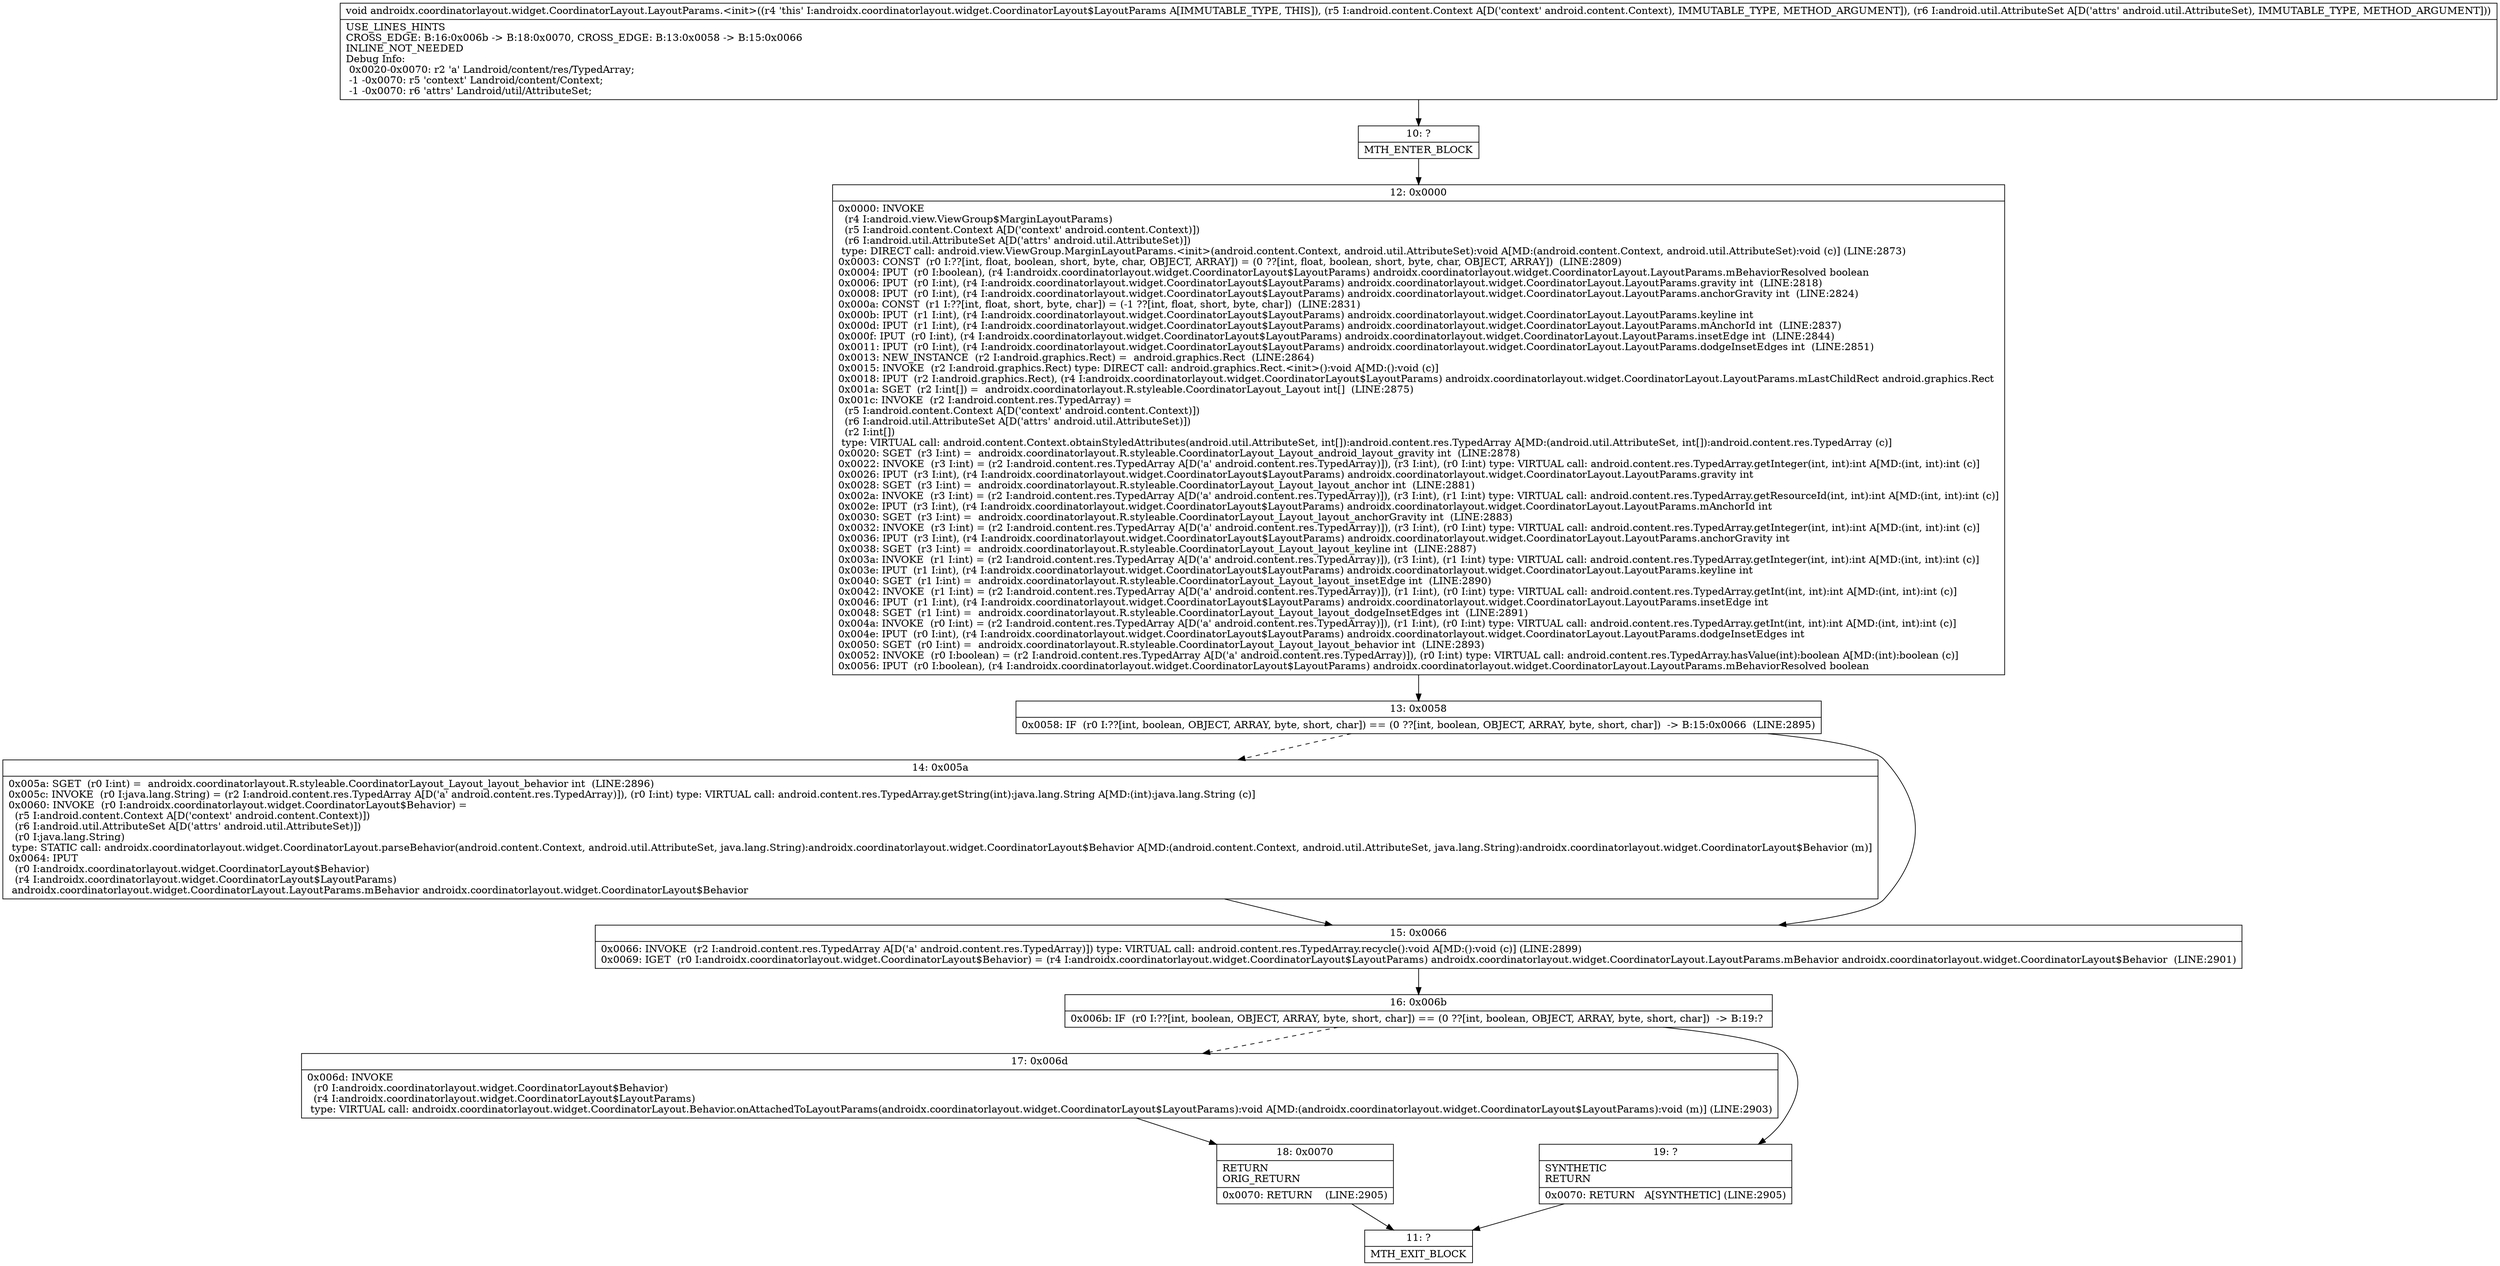 digraph "CFG forandroidx.coordinatorlayout.widget.CoordinatorLayout.LayoutParams.\<init\>(Landroid\/content\/Context;Landroid\/util\/AttributeSet;)V" {
Node_10 [shape=record,label="{10\:\ ?|MTH_ENTER_BLOCK\l}"];
Node_12 [shape=record,label="{12\:\ 0x0000|0x0000: INVOKE  \l  (r4 I:android.view.ViewGroup$MarginLayoutParams)\l  (r5 I:android.content.Context A[D('context' android.content.Context)])\l  (r6 I:android.util.AttributeSet A[D('attrs' android.util.AttributeSet)])\l type: DIRECT call: android.view.ViewGroup.MarginLayoutParams.\<init\>(android.content.Context, android.util.AttributeSet):void A[MD:(android.content.Context, android.util.AttributeSet):void (c)] (LINE:2873)\l0x0003: CONST  (r0 I:??[int, float, boolean, short, byte, char, OBJECT, ARRAY]) = (0 ??[int, float, boolean, short, byte, char, OBJECT, ARRAY])  (LINE:2809)\l0x0004: IPUT  (r0 I:boolean), (r4 I:androidx.coordinatorlayout.widget.CoordinatorLayout$LayoutParams) androidx.coordinatorlayout.widget.CoordinatorLayout.LayoutParams.mBehaviorResolved boolean \l0x0006: IPUT  (r0 I:int), (r4 I:androidx.coordinatorlayout.widget.CoordinatorLayout$LayoutParams) androidx.coordinatorlayout.widget.CoordinatorLayout.LayoutParams.gravity int  (LINE:2818)\l0x0008: IPUT  (r0 I:int), (r4 I:androidx.coordinatorlayout.widget.CoordinatorLayout$LayoutParams) androidx.coordinatorlayout.widget.CoordinatorLayout.LayoutParams.anchorGravity int  (LINE:2824)\l0x000a: CONST  (r1 I:??[int, float, short, byte, char]) = (\-1 ??[int, float, short, byte, char])  (LINE:2831)\l0x000b: IPUT  (r1 I:int), (r4 I:androidx.coordinatorlayout.widget.CoordinatorLayout$LayoutParams) androidx.coordinatorlayout.widget.CoordinatorLayout.LayoutParams.keyline int \l0x000d: IPUT  (r1 I:int), (r4 I:androidx.coordinatorlayout.widget.CoordinatorLayout$LayoutParams) androidx.coordinatorlayout.widget.CoordinatorLayout.LayoutParams.mAnchorId int  (LINE:2837)\l0x000f: IPUT  (r0 I:int), (r4 I:androidx.coordinatorlayout.widget.CoordinatorLayout$LayoutParams) androidx.coordinatorlayout.widget.CoordinatorLayout.LayoutParams.insetEdge int  (LINE:2844)\l0x0011: IPUT  (r0 I:int), (r4 I:androidx.coordinatorlayout.widget.CoordinatorLayout$LayoutParams) androidx.coordinatorlayout.widget.CoordinatorLayout.LayoutParams.dodgeInsetEdges int  (LINE:2851)\l0x0013: NEW_INSTANCE  (r2 I:android.graphics.Rect) =  android.graphics.Rect  (LINE:2864)\l0x0015: INVOKE  (r2 I:android.graphics.Rect) type: DIRECT call: android.graphics.Rect.\<init\>():void A[MD:():void (c)]\l0x0018: IPUT  (r2 I:android.graphics.Rect), (r4 I:androidx.coordinatorlayout.widget.CoordinatorLayout$LayoutParams) androidx.coordinatorlayout.widget.CoordinatorLayout.LayoutParams.mLastChildRect android.graphics.Rect \l0x001a: SGET  (r2 I:int[]) =  androidx.coordinatorlayout.R.styleable.CoordinatorLayout_Layout int[]  (LINE:2875)\l0x001c: INVOKE  (r2 I:android.content.res.TypedArray) = \l  (r5 I:android.content.Context A[D('context' android.content.Context)])\l  (r6 I:android.util.AttributeSet A[D('attrs' android.util.AttributeSet)])\l  (r2 I:int[])\l type: VIRTUAL call: android.content.Context.obtainStyledAttributes(android.util.AttributeSet, int[]):android.content.res.TypedArray A[MD:(android.util.AttributeSet, int[]):android.content.res.TypedArray (c)]\l0x0020: SGET  (r3 I:int) =  androidx.coordinatorlayout.R.styleable.CoordinatorLayout_Layout_android_layout_gravity int  (LINE:2878)\l0x0022: INVOKE  (r3 I:int) = (r2 I:android.content.res.TypedArray A[D('a' android.content.res.TypedArray)]), (r3 I:int), (r0 I:int) type: VIRTUAL call: android.content.res.TypedArray.getInteger(int, int):int A[MD:(int, int):int (c)]\l0x0026: IPUT  (r3 I:int), (r4 I:androidx.coordinatorlayout.widget.CoordinatorLayout$LayoutParams) androidx.coordinatorlayout.widget.CoordinatorLayout.LayoutParams.gravity int \l0x0028: SGET  (r3 I:int) =  androidx.coordinatorlayout.R.styleable.CoordinatorLayout_Layout_layout_anchor int  (LINE:2881)\l0x002a: INVOKE  (r3 I:int) = (r2 I:android.content.res.TypedArray A[D('a' android.content.res.TypedArray)]), (r3 I:int), (r1 I:int) type: VIRTUAL call: android.content.res.TypedArray.getResourceId(int, int):int A[MD:(int, int):int (c)]\l0x002e: IPUT  (r3 I:int), (r4 I:androidx.coordinatorlayout.widget.CoordinatorLayout$LayoutParams) androidx.coordinatorlayout.widget.CoordinatorLayout.LayoutParams.mAnchorId int \l0x0030: SGET  (r3 I:int) =  androidx.coordinatorlayout.R.styleable.CoordinatorLayout_Layout_layout_anchorGravity int  (LINE:2883)\l0x0032: INVOKE  (r3 I:int) = (r2 I:android.content.res.TypedArray A[D('a' android.content.res.TypedArray)]), (r3 I:int), (r0 I:int) type: VIRTUAL call: android.content.res.TypedArray.getInteger(int, int):int A[MD:(int, int):int (c)]\l0x0036: IPUT  (r3 I:int), (r4 I:androidx.coordinatorlayout.widget.CoordinatorLayout$LayoutParams) androidx.coordinatorlayout.widget.CoordinatorLayout.LayoutParams.anchorGravity int \l0x0038: SGET  (r3 I:int) =  androidx.coordinatorlayout.R.styleable.CoordinatorLayout_Layout_layout_keyline int  (LINE:2887)\l0x003a: INVOKE  (r1 I:int) = (r2 I:android.content.res.TypedArray A[D('a' android.content.res.TypedArray)]), (r3 I:int), (r1 I:int) type: VIRTUAL call: android.content.res.TypedArray.getInteger(int, int):int A[MD:(int, int):int (c)]\l0x003e: IPUT  (r1 I:int), (r4 I:androidx.coordinatorlayout.widget.CoordinatorLayout$LayoutParams) androidx.coordinatorlayout.widget.CoordinatorLayout.LayoutParams.keyline int \l0x0040: SGET  (r1 I:int) =  androidx.coordinatorlayout.R.styleable.CoordinatorLayout_Layout_layout_insetEdge int  (LINE:2890)\l0x0042: INVOKE  (r1 I:int) = (r2 I:android.content.res.TypedArray A[D('a' android.content.res.TypedArray)]), (r1 I:int), (r0 I:int) type: VIRTUAL call: android.content.res.TypedArray.getInt(int, int):int A[MD:(int, int):int (c)]\l0x0046: IPUT  (r1 I:int), (r4 I:androidx.coordinatorlayout.widget.CoordinatorLayout$LayoutParams) androidx.coordinatorlayout.widget.CoordinatorLayout.LayoutParams.insetEdge int \l0x0048: SGET  (r1 I:int) =  androidx.coordinatorlayout.R.styleable.CoordinatorLayout_Layout_layout_dodgeInsetEdges int  (LINE:2891)\l0x004a: INVOKE  (r0 I:int) = (r2 I:android.content.res.TypedArray A[D('a' android.content.res.TypedArray)]), (r1 I:int), (r0 I:int) type: VIRTUAL call: android.content.res.TypedArray.getInt(int, int):int A[MD:(int, int):int (c)]\l0x004e: IPUT  (r0 I:int), (r4 I:androidx.coordinatorlayout.widget.CoordinatorLayout$LayoutParams) androidx.coordinatorlayout.widget.CoordinatorLayout.LayoutParams.dodgeInsetEdges int \l0x0050: SGET  (r0 I:int) =  androidx.coordinatorlayout.R.styleable.CoordinatorLayout_Layout_layout_behavior int  (LINE:2893)\l0x0052: INVOKE  (r0 I:boolean) = (r2 I:android.content.res.TypedArray A[D('a' android.content.res.TypedArray)]), (r0 I:int) type: VIRTUAL call: android.content.res.TypedArray.hasValue(int):boolean A[MD:(int):boolean (c)]\l0x0056: IPUT  (r0 I:boolean), (r4 I:androidx.coordinatorlayout.widget.CoordinatorLayout$LayoutParams) androidx.coordinatorlayout.widget.CoordinatorLayout.LayoutParams.mBehaviorResolved boolean \l}"];
Node_13 [shape=record,label="{13\:\ 0x0058|0x0058: IF  (r0 I:??[int, boolean, OBJECT, ARRAY, byte, short, char]) == (0 ??[int, boolean, OBJECT, ARRAY, byte, short, char])  \-\> B:15:0x0066  (LINE:2895)\l}"];
Node_14 [shape=record,label="{14\:\ 0x005a|0x005a: SGET  (r0 I:int) =  androidx.coordinatorlayout.R.styleable.CoordinatorLayout_Layout_layout_behavior int  (LINE:2896)\l0x005c: INVOKE  (r0 I:java.lang.String) = (r2 I:android.content.res.TypedArray A[D('a' android.content.res.TypedArray)]), (r0 I:int) type: VIRTUAL call: android.content.res.TypedArray.getString(int):java.lang.String A[MD:(int):java.lang.String (c)]\l0x0060: INVOKE  (r0 I:androidx.coordinatorlayout.widget.CoordinatorLayout$Behavior) = \l  (r5 I:android.content.Context A[D('context' android.content.Context)])\l  (r6 I:android.util.AttributeSet A[D('attrs' android.util.AttributeSet)])\l  (r0 I:java.lang.String)\l type: STATIC call: androidx.coordinatorlayout.widget.CoordinatorLayout.parseBehavior(android.content.Context, android.util.AttributeSet, java.lang.String):androidx.coordinatorlayout.widget.CoordinatorLayout$Behavior A[MD:(android.content.Context, android.util.AttributeSet, java.lang.String):androidx.coordinatorlayout.widget.CoordinatorLayout$Behavior (m)]\l0x0064: IPUT  \l  (r0 I:androidx.coordinatorlayout.widget.CoordinatorLayout$Behavior)\l  (r4 I:androidx.coordinatorlayout.widget.CoordinatorLayout$LayoutParams)\l androidx.coordinatorlayout.widget.CoordinatorLayout.LayoutParams.mBehavior androidx.coordinatorlayout.widget.CoordinatorLayout$Behavior \l}"];
Node_15 [shape=record,label="{15\:\ 0x0066|0x0066: INVOKE  (r2 I:android.content.res.TypedArray A[D('a' android.content.res.TypedArray)]) type: VIRTUAL call: android.content.res.TypedArray.recycle():void A[MD:():void (c)] (LINE:2899)\l0x0069: IGET  (r0 I:androidx.coordinatorlayout.widget.CoordinatorLayout$Behavior) = (r4 I:androidx.coordinatorlayout.widget.CoordinatorLayout$LayoutParams) androidx.coordinatorlayout.widget.CoordinatorLayout.LayoutParams.mBehavior androidx.coordinatorlayout.widget.CoordinatorLayout$Behavior  (LINE:2901)\l}"];
Node_16 [shape=record,label="{16\:\ 0x006b|0x006b: IF  (r0 I:??[int, boolean, OBJECT, ARRAY, byte, short, char]) == (0 ??[int, boolean, OBJECT, ARRAY, byte, short, char])  \-\> B:19:? \l}"];
Node_17 [shape=record,label="{17\:\ 0x006d|0x006d: INVOKE  \l  (r0 I:androidx.coordinatorlayout.widget.CoordinatorLayout$Behavior)\l  (r4 I:androidx.coordinatorlayout.widget.CoordinatorLayout$LayoutParams)\l type: VIRTUAL call: androidx.coordinatorlayout.widget.CoordinatorLayout.Behavior.onAttachedToLayoutParams(androidx.coordinatorlayout.widget.CoordinatorLayout$LayoutParams):void A[MD:(androidx.coordinatorlayout.widget.CoordinatorLayout$LayoutParams):void (m)] (LINE:2903)\l}"];
Node_18 [shape=record,label="{18\:\ 0x0070|RETURN\lORIG_RETURN\l|0x0070: RETURN    (LINE:2905)\l}"];
Node_11 [shape=record,label="{11\:\ ?|MTH_EXIT_BLOCK\l}"];
Node_19 [shape=record,label="{19\:\ ?|SYNTHETIC\lRETURN\l|0x0070: RETURN   A[SYNTHETIC] (LINE:2905)\l}"];
MethodNode[shape=record,label="{void androidx.coordinatorlayout.widget.CoordinatorLayout.LayoutParams.\<init\>((r4 'this' I:androidx.coordinatorlayout.widget.CoordinatorLayout$LayoutParams A[IMMUTABLE_TYPE, THIS]), (r5 I:android.content.Context A[D('context' android.content.Context), IMMUTABLE_TYPE, METHOD_ARGUMENT]), (r6 I:android.util.AttributeSet A[D('attrs' android.util.AttributeSet), IMMUTABLE_TYPE, METHOD_ARGUMENT]))  | USE_LINES_HINTS\lCROSS_EDGE: B:16:0x006b \-\> B:18:0x0070, CROSS_EDGE: B:13:0x0058 \-\> B:15:0x0066\lINLINE_NOT_NEEDED\lDebug Info:\l  0x0020\-0x0070: r2 'a' Landroid\/content\/res\/TypedArray;\l  \-1 \-0x0070: r5 'context' Landroid\/content\/Context;\l  \-1 \-0x0070: r6 'attrs' Landroid\/util\/AttributeSet;\l}"];
MethodNode -> Node_10;Node_10 -> Node_12;
Node_12 -> Node_13;
Node_13 -> Node_14[style=dashed];
Node_13 -> Node_15;
Node_14 -> Node_15;
Node_15 -> Node_16;
Node_16 -> Node_17[style=dashed];
Node_16 -> Node_19;
Node_17 -> Node_18;
Node_18 -> Node_11;
Node_19 -> Node_11;
}

